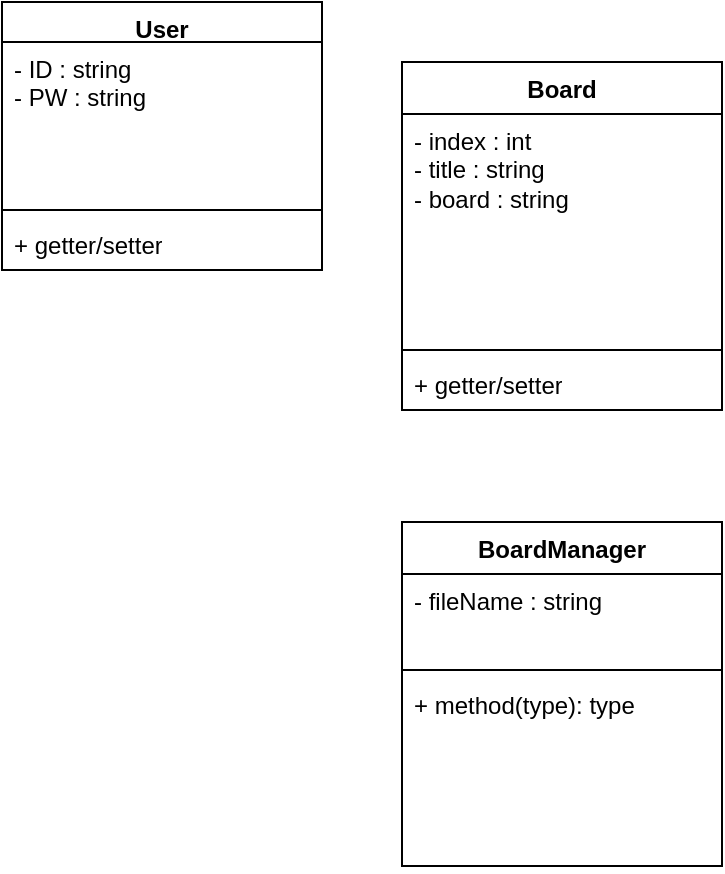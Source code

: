 <mxfile version="24.6.4" type="github">
  <diagram id="C5RBs43oDa-KdzZeNtuy" name="Page-1">
    <mxGraphModel dx="712" dy="829" grid="1" gridSize="10" guides="1" tooltips="1" connect="1" arrows="1" fold="1" page="1" pageScale="1" pageWidth="827" pageHeight="1169" math="0" shadow="0">
      <root>
        <mxCell id="WIyWlLk6GJQsqaUBKTNV-0" />
        <mxCell id="WIyWlLk6GJQsqaUBKTNV-1" parent="WIyWlLk6GJQsqaUBKTNV-0" />
        <mxCell id="ptHPhdIBT64IxvV61meZ-0" value="User" style="swimlane;fontStyle=1;align=center;verticalAlign=top;childLayout=stackLayout;horizontal=1;startSize=20;horizontalStack=0;resizeParent=1;resizeParentMax=0;resizeLast=0;collapsible=1;marginBottom=0;whiteSpace=wrap;html=1;direction=east;" vertex="1" parent="WIyWlLk6GJQsqaUBKTNV-1">
          <mxGeometry x="60" y="260" width="160" height="134" as="geometry" />
        </mxCell>
        <mxCell id="ptHPhdIBT64IxvV61meZ-1" value="- ID : string&lt;div&gt;- PW : string&lt;/div&gt;" style="text;strokeColor=none;fillColor=none;align=left;verticalAlign=top;spacingLeft=4;spacingRight=4;overflow=hidden;rotatable=0;points=[[0,0.5],[1,0.5]];portConstraint=eastwest;whiteSpace=wrap;html=1;" vertex="1" parent="ptHPhdIBT64IxvV61meZ-0">
          <mxGeometry y="20" width="160" height="80" as="geometry" />
        </mxCell>
        <mxCell id="ptHPhdIBT64IxvV61meZ-2" value="" style="line;strokeWidth=1;fillColor=none;align=left;verticalAlign=middle;spacingTop=-1;spacingLeft=3;spacingRight=3;rotatable=0;labelPosition=right;points=[];portConstraint=eastwest;strokeColor=inherit;" vertex="1" parent="ptHPhdIBT64IxvV61meZ-0">
          <mxGeometry y="100" width="160" height="8" as="geometry" />
        </mxCell>
        <mxCell id="ptHPhdIBT64IxvV61meZ-3" value="+ getter/setter&lt;div&gt;&lt;br&gt;&lt;/div&gt;" style="text;strokeColor=none;fillColor=none;align=left;verticalAlign=top;spacingLeft=4;spacingRight=4;overflow=hidden;rotatable=0;points=[[0,0.5],[1,0.5]];portConstraint=eastwest;whiteSpace=wrap;html=1;" vertex="1" parent="ptHPhdIBT64IxvV61meZ-0">
          <mxGeometry y="108" width="160" height="26" as="geometry" />
        </mxCell>
        <mxCell id="ptHPhdIBT64IxvV61meZ-4" value="Board" style="swimlane;fontStyle=1;align=center;verticalAlign=top;childLayout=stackLayout;horizontal=1;startSize=26;horizontalStack=0;resizeParent=1;resizeParentMax=0;resizeLast=0;collapsible=1;marginBottom=0;whiteSpace=wrap;html=1;" vertex="1" parent="WIyWlLk6GJQsqaUBKTNV-1">
          <mxGeometry x="260" y="290" width="160" height="174" as="geometry" />
        </mxCell>
        <mxCell id="ptHPhdIBT64IxvV61meZ-5" value="- index : int&lt;div&gt;- title : string&lt;/div&gt;&lt;div&gt;- board : string&lt;/div&gt;&lt;div&gt;&lt;br&gt;&lt;/div&gt;" style="text;strokeColor=none;fillColor=none;align=left;verticalAlign=top;spacingLeft=4;spacingRight=4;overflow=hidden;rotatable=0;points=[[0,0.5],[1,0.5]];portConstraint=eastwest;whiteSpace=wrap;html=1;" vertex="1" parent="ptHPhdIBT64IxvV61meZ-4">
          <mxGeometry y="26" width="160" height="114" as="geometry" />
        </mxCell>
        <mxCell id="ptHPhdIBT64IxvV61meZ-6" value="" style="line;strokeWidth=1;fillColor=none;align=left;verticalAlign=middle;spacingTop=-1;spacingLeft=3;spacingRight=3;rotatable=0;labelPosition=right;points=[];portConstraint=eastwest;strokeColor=inherit;" vertex="1" parent="ptHPhdIBT64IxvV61meZ-4">
          <mxGeometry y="140" width="160" height="8" as="geometry" />
        </mxCell>
        <mxCell id="ptHPhdIBT64IxvV61meZ-7" value="+ getter/setter" style="text;strokeColor=none;fillColor=none;align=left;verticalAlign=top;spacingLeft=4;spacingRight=4;overflow=hidden;rotatable=0;points=[[0,0.5],[1,0.5]];portConstraint=eastwest;whiteSpace=wrap;html=1;" vertex="1" parent="ptHPhdIBT64IxvV61meZ-4">
          <mxGeometry y="148" width="160" height="26" as="geometry" />
        </mxCell>
        <mxCell id="ptHPhdIBT64IxvV61meZ-8" value="BoardManager" style="swimlane;fontStyle=1;align=center;verticalAlign=top;childLayout=stackLayout;horizontal=1;startSize=26;horizontalStack=0;resizeParent=1;resizeParentMax=0;resizeLast=0;collapsible=1;marginBottom=0;whiteSpace=wrap;html=1;" vertex="1" parent="WIyWlLk6GJQsqaUBKTNV-1">
          <mxGeometry x="260" y="520" width="160" height="172" as="geometry" />
        </mxCell>
        <mxCell id="ptHPhdIBT64IxvV61meZ-9" value="- fileName : string" style="text;strokeColor=none;fillColor=none;align=left;verticalAlign=top;spacingLeft=4;spacingRight=4;overflow=hidden;rotatable=0;points=[[0,0.5],[1,0.5]];portConstraint=eastwest;whiteSpace=wrap;html=1;" vertex="1" parent="ptHPhdIBT64IxvV61meZ-8">
          <mxGeometry y="26" width="160" height="44" as="geometry" />
        </mxCell>
        <mxCell id="ptHPhdIBT64IxvV61meZ-10" value="" style="line;strokeWidth=1;fillColor=none;align=left;verticalAlign=middle;spacingTop=-1;spacingLeft=3;spacingRight=3;rotatable=0;labelPosition=right;points=[];portConstraint=eastwest;strokeColor=inherit;" vertex="1" parent="ptHPhdIBT64IxvV61meZ-8">
          <mxGeometry y="70" width="160" height="8" as="geometry" />
        </mxCell>
        <mxCell id="ptHPhdIBT64IxvV61meZ-11" value="+ method(type): type" style="text;strokeColor=none;fillColor=none;align=left;verticalAlign=top;spacingLeft=4;spacingRight=4;overflow=hidden;rotatable=0;points=[[0,0.5],[1,0.5]];portConstraint=eastwest;whiteSpace=wrap;html=1;" vertex="1" parent="ptHPhdIBT64IxvV61meZ-8">
          <mxGeometry y="78" width="160" height="94" as="geometry" />
        </mxCell>
      </root>
    </mxGraphModel>
  </diagram>
</mxfile>
